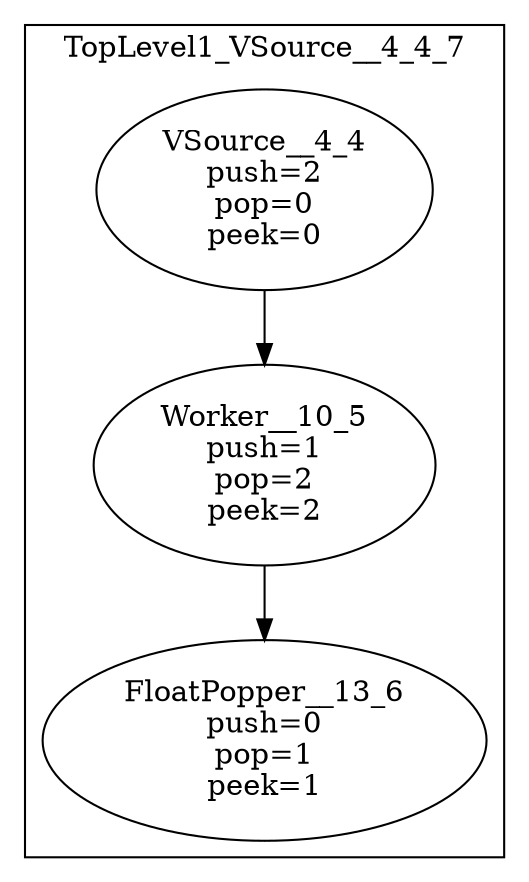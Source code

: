 digraph streamit {
subgraph cluster_node1 {
 label="TopLevel1_VSource__4_4_7";
node2 [ label="VSource__4_4\npush=2\npop=0\npeek=0" ]
node3 [ label="Worker__10_5\npush=1\npop=2\npeek=2" ]
node2 -> node3
node4 [ label="FloatPopper__13_6\npush=0\npop=1\npeek=1" ]
node3 -> node4
}
}
